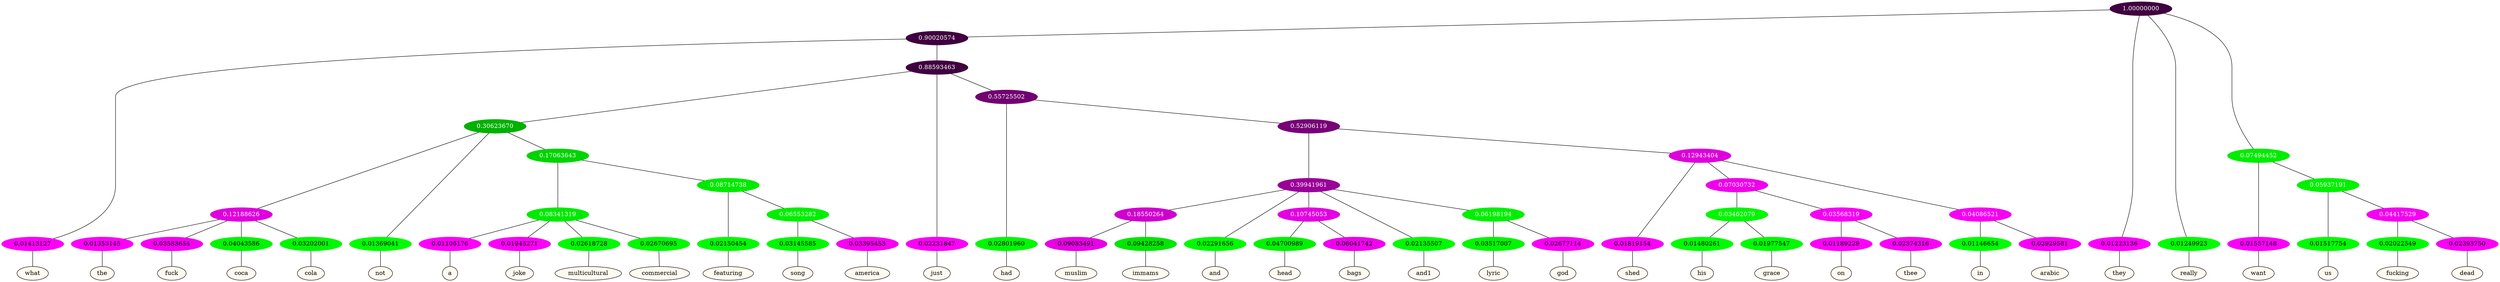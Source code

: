 graph {
	node [format=png height=0.15 nodesep=0.001 ordering=out overlap=prism overlap_scaling=0.01 ranksep=0.001 ratio=0.2 style=filled width=0.15]
	{
		rank=same
		a_w_5 [label=what color=black fillcolor=floralwhite style="filled,solid"]
		a_w_21 [label=the color=black fillcolor=floralwhite style="filled,solid"]
		a_w_22 [label=fuck color=black fillcolor=floralwhite style="filled,solid"]
		a_w_23 [label=coca color=black fillcolor=floralwhite style="filled,solid"]
		a_w_24 [label=cola color=black fillcolor=floralwhite style="filled,solid"]
		a_w_15 [label=not color=black fillcolor=floralwhite style="filled,solid"]
		a_w_29 [label=a color=black fillcolor=floralwhite style="filled,solid"]
		a_w_30 [label=joke color=black fillcolor=floralwhite style="filled,solid"]
		a_w_31 [label=multicultural color=black fillcolor=floralwhite style="filled,solid"]
		a_w_32 [label=commercial color=black fillcolor=floralwhite style="filled,solid"]
		a_w_33 [label=featuring color=black fillcolor=floralwhite style="filled,solid"]
		a_w_43 [label=song color=black fillcolor=floralwhite style="filled,solid"]
		a_w_44 [label=america color=black fillcolor=floralwhite style="filled,solid"]
		a_w_10 [label=just color=black fillcolor=floralwhite style="filled,solid"]
		a_w_17 [label=had color=black fillcolor=floralwhite style="filled,solid"]
		a_w_45 [label=muslim color=black fillcolor=floralwhite style="filled,solid"]
		a_w_46 [label=immams color=black fillcolor=floralwhite style="filled,solid"]
		a_w_36 [label=and color=black fillcolor=floralwhite style="filled,solid"]
		a_w_47 [label=head color=black fillcolor=floralwhite style="filled,solid"]
		a_w_48 [label=bags color=black fillcolor=floralwhite style="filled,solid"]
		a_w_38 [label=and1 color=black fillcolor=floralwhite style="filled,solid"]
		a_w_49 [label=lyric color=black fillcolor=floralwhite style="filled,solid"]
		a_w_50 [label=god color=black fillcolor=floralwhite style="filled,solid"]
		a_w_40 [label=shed color=black fillcolor=floralwhite style="filled,solid"]
		a_w_55 [label=his color=black fillcolor=floralwhite style="filled,solid"]
		a_w_56 [label=grace color=black fillcolor=floralwhite style="filled,solid"]
		a_w_57 [label=on color=black fillcolor=floralwhite style="filled,solid"]
		a_w_58 [label=thee color=black fillcolor=floralwhite style="filled,solid"]
		a_w_53 [label=in color=black fillcolor=floralwhite style="filled,solid"]
		a_w_54 [label=arabic color=black fillcolor=floralwhite style="filled,solid"]
		a_w_2 [label=they color=black fillcolor=floralwhite style="filled,solid"]
		a_w_3 [label=really color=black fillcolor=floralwhite style="filled,solid"]
		a_w_7 [label=want color=black fillcolor=floralwhite style="filled,solid"]
		a_w_12 [label=us color=black fillcolor=floralwhite style="filled,solid"]
		a_w_19 [label=fucking color=black fillcolor=floralwhite style="filled,solid"]
		a_w_20 [label=dead color=black fillcolor=floralwhite style="filled,solid"]
	}
	a_n_5 -- a_w_5
	a_n_21 -- a_w_21
	a_n_22 -- a_w_22
	a_n_23 -- a_w_23
	a_n_24 -- a_w_24
	a_n_15 -- a_w_15
	a_n_29 -- a_w_29
	a_n_30 -- a_w_30
	a_n_31 -- a_w_31
	a_n_32 -- a_w_32
	a_n_33 -- a_w_33
	a_n_43 -- a_w_43
	a_n_44 -- a_w_44
	a_n_10 -- a_w_10
	a_n_17 -- a_w_17
	a_n_45 -- a_w_45
	a_n_46 -- a_w_46
	a_n_36 -- a_w_36
	a_n_47 -- a_w_47
	a_n_48 -- a_w_48
	a_n_38 -- a_w_38
	a_n_49 -- a_w_49
	a_n_50 -- a_w_50
	a_n_40 -- a_w_40
	a_n_55 -- a_w_55
	a_n_56 -- a_w_56
	a_n_57 -- a_w_57
	a_n_58 -- a_w_58
	a_n_53 -- a_w_53
	a_n_54 -- a_w_54
	a_n_2 -- a_w_2
	a_n_3 -- a_w_3
	a_n_7 -- a_w_7
	a_n_12 -- a_w_12
	a_n_19 -- a_w_19
	a_n_20 -- a_w_20
	{
		rank=same
		a_n_5 [label=0.01413127 color="0.835 1.000 0.986" fontcolor=black]
		a_n_21 [label=0.01353145 color="0.835 1.000 0.986" fontcolor=black]
		a_n_22 [label=0.03583654 color="0.835 1.000 0.964" fontcolor=black]
		a_n_23 [label=0.04043586 color="0.334 1.000 0.960" fontcolor=black]
		a_n_24 [label=0.03202001 color="0.334 1.000 0.968" fontcolor=black]
		a_n_15 [label=0.01369041 color="0.334 1.000 0.986" fontcolor=black]
		a_n_29 [label=0.01106176 color="0.835 1.000 0.989" fontcolor=black]
		a_n_30 [label=0.01945271 color="0.835 1.000 0.981" fontcolor=black]
		a_n_31 [label=0.02618728 color="0.334 1.000 0.974" fontcolor=black]
		a_n_32 [label=0.02670695 color="0.334 1.000 0.973" fontcolor=black]
		a_n_33 [label=0.02150454 color="0.334 1.000 0.978" fontcolor=black]
		a_n_43 [label=0.03145585 color="0.334 1.000 0.969" fontcolor=black]
		a_n_44 [label=0.03395453 color="0.835 1.000 0.966" fontcolor=black]
		a_n_10 [label=0.02231847 color="0.835 1.000 0.978" fontcolor=black]
		a_n_17 [label=0.02801960 color="0.334 1.000 0.972" fontcolor=black]
		a_n_45 [label=0.09083491 color="0.835 1.000 0.909" fontcolor=black]
		a_n_46 [label=0.09428258 color="0.334 1.000 0.906" fontcolor=black]
		a_n_36 [label=0.02291656 color="0.334 1.000 0.977" fontcolor=black]
		a_n_47 [label=0.04700989 color="0.334 1.000 0.953" fontcolor=black]
		a_n_48 [label=0.06041742 color="0.835 1.000 0.940" fontcolor=black]
		a_n_38 [label=0.02135507 color="0.334 1.000 0.979" fontcolor=black]
		a_n_49 [label=0.03517007 color="0.334 1.000 0.965" fontcolor=black]
		a_n_50 [label=0.02677114 color="0.835 1.000 0.973" fontcolor=black]
		a_n_40 [label=0.01819154 color="0.835 1.000 0.982" fontcolor=black]
		a_n_55 [label=0.01480261 color="0.334 1.000 0.985" fontcolor=black]
		a_n_56 [label=0.01977547 color="0.334 1.000 0.980" fontcolor=black]
		a_n_57 [label=0.01189229 color="0.835 1.000 0.988" fontcolor=black]
		a_n_58 [label=0.02374316 color="0.835 1.000 0.976" fontcolor=black]
		a_n_53 [label=0.01146654 color="0.334 1.000 0.989" fontcolor=black]
		a_n_54 [label=0.02929581 color="0.835 1.000 0.971" fontcolor=black]
		a_n_2 [label=0.01223136 color="0.835 1.000 0.988" fontcolor=black]
		a_n_3 [label=0.01249923 color="0.334 1.000 0.988" fontcolor=black]
		a_n_7 [label=0.01557148 color="0.835 1.000 0.984" fontcolor=black]
		a_n_12 [label=0.01517754 color="0.334 1.000 0.985" fontcolor=black]
		a_n_19 [label=0.02022549 color="0.334 1.000 0.980" fontcolor=black]
		a_n_20 [label=0.02393750 color="0.835 1.000 0.976" fontcolor=black]
	}
	a_n_0 [label=1.00000000 color="0.835 1.000 0.250" fontcolor=grey99]
	a_n_1 [label=0.90020574 color="0.835 1.000 0.250" fontcolor=grey99]
	a_n_0 -- a_n_1
	a_n_0 -- a_n_2
	a_n_0 -- a_n_3
	a_n_4 [label=0.07494452 color="0.334 1.000 0.925" fontcolor=grey99]
	a_n_0 -- a_n_4
	a_n_1 -- a_n_5
	a_n_6 [label=0.88593463 color="0.835 1.000 0.250" fontcolor=grey99]
	a_n_1 -- a_n_6
	a_n_4 -- a_n_7
	a_n_8 [label=0.05937191 color="0.334 1.000 0.941" fontcolor=grey99]
	a_n_4 -- a_n_8
	a_n_9 [label=0.30623670 color="0.334 1.000 0.694" fontcolor=grey99]
	a_n_6 -- a_n_9
	a_n_6 -- a_n_10
	a_n_11 [label=0.55725502 color="0.835 1.000 0.443" fontcolor=grey99]
	a_n_6 -- a_n_11
	a_n_8 -- a_n_12
	a_n_13 [label=0.04417529 color="0.835 1.000 0.956" fontcolor=grey99]
	a_n_8 -- a_n_13
	a_n_14 [label=0.12188626 color="0.835 1.000 0.878" fontcolor=grey99]
	a_n_9 -- a_n_14
	a_n_9 -- a_n_15
	a_n_16 [label=0.17063643 color="0.334 1.000 0.829" fontcolor=grey99]
	a_n_9 -- a_n_16
	a_n_11 -- a_n_17
	a_n_18 [label=0.52906119 color="0.835 1.000 0.471" fontcolor=grey99]
	a_n_11 -- a_n_18
	a_n_13 -- a_n_19
	a_n_13 -- a_n_20
	a_n_14 -- a_n_21
	a_n_14 -- a_n_22
	a_n_14 -- a_n_23
	a_n_14 -- a_n_24
	a_n_25 [label=0.08341319 color="0.334 1.000 0.917" fontcolor=grey99]
	a_n_16 -- a_n_25
	a_n_26 [label=0.08714738 color="0.334 1.000 0.913" fontcolor=grey99]
	a_n_16 -- a_n_26
	a_n_27 [label=0.39941961 color="0.835 1.000 0.601" fontcolor=grey99]
	a_n_18 -- a_n_27
	a_n_28 [label=0.12943404 color="0.835 1.000 0.871" fontcolor=grey99]
	a_n_18 -- a_n_28
	a_n_25 -- a_n_29
	a_n_25 -- a_n_30
	a_n_25 -- a_n_31
	a_n_25 -- a_n_32
	a_n_26 -- a_n_33
	a_n_34 [label=0.06553282 color="0.334 1.000 0.934" fontcolor=grey99]
	a_n_26 -- a_n_34
	a_n_35 [label=0.18550264 color="0.835 1.000 0.814" fontcolor=grey99]
	a_n_27 -- a_n_35
	a_n_27 -- a_n_36
	a_n_37 [label=0.10745053 color="0.835 1.000 0.893" fontcolor=grey99]
	a_n_27 -- a_n_37
	a_n_27 -- a_n_38
	a_n_39 [label=0.06198194 color="0.334 1.000 0.938" fontcolor=grey99]
	a_n_27 -- a_n_39
	a_n_28 -- a_n_40
	a_n_41 [label=0.07030732 color="0.835 1.000 0.930" fontcolor=grey99]
	a_n_28 -- a_n_41
	a_n_42 [label=0.04086521 color="0.835 1.000 0.959" fontcolor=grey99]
	a_n_28 -- a_n_42
	a_n_34 -- a_n_43
	a_n_34 -- a_n_44
	a_n_35 -- a_n_45
	a_n_35 -- a_n_46
	a_n_37 -- a_n_47
	a_n_37 -- a_n_48
	a_n_39 -- a_n_49
	a_n_39 -- a_n_50
	a_n_51 [label=0.03462079 color="0.334 1.000 0.965" fontcolor=grey99]
	a_n_41 -- a_n_51
	a_n_52 [label=0.03568319 color="0.835 1.000 0.964" fontcolor=grey99]
	a_n_41 -- a_n_52
	a_n_42 -- a_n_53
	a_n_42 -- a_n_54
	a_n_51 -- a_n_55
	a_n_51 -- a_n_56
	a_n_52 -- a_n_57
	a_n_52 -- a_n_58
}
